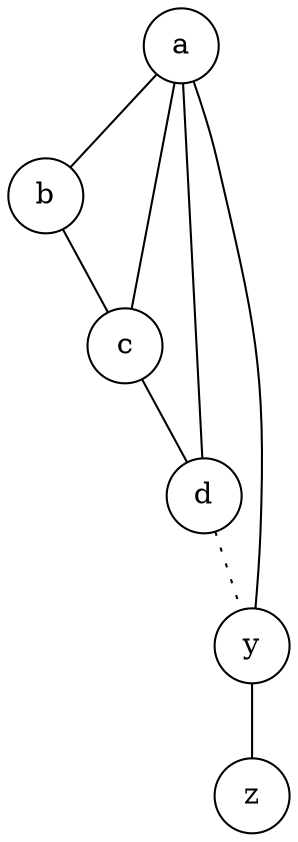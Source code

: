 graph G {
  node [shape="circle"]
  a [pos="0,0!"]
  b [pos="1,1!"]
  c [pos="2,1!"]
  d [pos="3,1!"]
  y [pos="5,0.5!"]
  z [pos="6,0!"]
  a--b--c--d
  d--y [style=dotted]
  y--z
  c--a
  d--a
  y--a
} 
